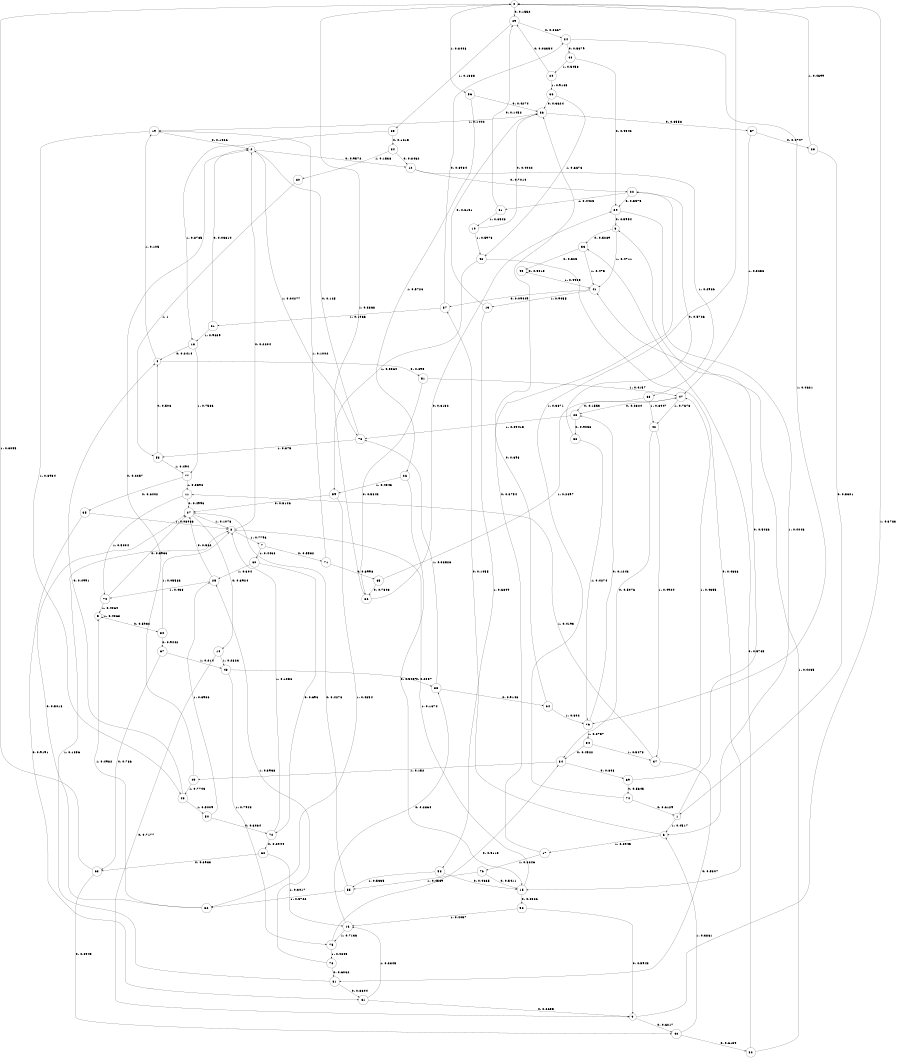 digraph "ch40concat_phase3_L9" {
size = "6,8.5";
ratio = "fill";
node [shape = circle];
node [fontsize = 24];
edge [fontsize = 24];
0 -> 29 [label = "0: 0.1552   "];
0 -> 56 [label = "1: 0.8448   "];
1 -> 3 [label = "0: 0.5483   "];
1 -> 6 [label = "1: 0.4517   "];
2 -> 12 [label = "0: 0.9572   "];
2 -> 78 [label = "1: 0.04277  "];
3 -> 33 [label = "0: 0.5289   "];
3 -> 41 [label = "1: 0.4711   "];
4 -> 51 [label = "0: 0.895    "];
4 -> 19 [label = "1: 0.105    "];
5 -> 30 [label = "0: 0.5932   "];
5 -> 5 [label = "1: 0.4068   "];
6 -> 87 [label = "0: 0.1055   "];
6 -> 17 [label = "1: 0.8945   "];
7 -> 71 [label = "0: 0.5532   "];
7 -> 60 [label = "1: 0.4468   "];
8 -> 2 [label = "0: 0.2204   "];
8 -> 7 [label = "1: 0.7796   "];
9 -> 40 [label = "0: 0.6217   "];
9 -> 0 [label = "1: 0.3783   "];
10 -> 36 [label = "0: 0.4022   "];
10 -> 46 [label = "1: 0.5978   "];
11 -> 27 [label = "0: 0.4996   "];
11 -> 70 [label = "1: 0.5004   "];
12 -> 22 [label = "0: 0.7014   "];
12 -> 68 [label = "1: 0.2986   "];
13 -> 36 [label = "0: 0.3151   "];
13 -> 58 [label = "1: 0.6849   "];
14 -> 9 [label = "0: 0.7177   "];
14 -> 48 [label = "1: 0.2823   "];
15 -> 52 [label = "0: 0.8326   "];
15 -> 8 [label = "1: 0.1674   "];
16 -> 83 [label = "0: 0.2864   "];
16 -> 75 [label = "1: 0.7136   "];
17 -> 36 [label = "0: 0.3754   "];
17 -> 76 [label = "1: 0.6246   "];
18 -> 4 [label = "0: 0.2414   "];
18 -> 77 [label = "1: 0.7586   "];
19 -> 2 [label = "0: 0.1066   "];
19 -> 43 [label = "1: 0.8934   "];
20 -> 29 [label = "0: 0.08354  "];
20 -> 66 [label = "1: 0.9165   "];
21 -> 2 [label = "0: 0.03614  "];
21 -> 18 [label = "1: 0.9639   "];
22 -> 39 [label = "0: 0.5575   "];
22 -> 81 [label = "1: 0.4425   "];
23 -> 1 [label = "0: 0.5301   "];
23 -> 0 [label = "1: 0.4699   "];
24 -> 44 [label = "0: 0.5379   "];
24 -> 79 [label = "1: 0.4621   "];
25 -> 27 [label = "0: 0.562    "];
25 -> 70 [label = "1: 0.438    "];
26 -> 15 [label = "0: 0.5457   "];
26 -> 59 [label = "1: 0.4543   "];
27 -> 14 [label = "0: 0.8924   "];
27 -> 8 [label = "1: 0.1076   "];
28 -> 38 [label = "0: 0.9058   "];
28 -> 78 [label = "1: 0.09415  "];
29 -> 24 [label = "0: 0.8667   "];
29 -> 85 [label = "1: 0.1333   "];
30 -> 67 [label = "0: 0.9442   "];
30 -> 8 [label = "1: 0.05583  "];
31 -> 61 [label = "0: 0.8644   "];
31 -> 8 [label = "1: 0.1356   "];
32 -> 27 [label = "0: 0.5018   "];
32 -> 5 [label = "1: 0.4982   "];
33 -> 45 [label = "0: 0.525    "];
33 -> 41 [label = "1: 0.475    "];
34 -> 69 [label = "0: 0.848    "];
34 -> 49 [label = "1: 0.152    "];
35 -> 61 [label = "0: 0.9191   "];
35 -> 8 [label = "1: 0.08088  "];
36 -> 57 [label = "0: 0.8558   "];
36 -> 19 [label = "1: 0.1442   "];
37 -> 31 [label = "0: 0.5807   "];
37 -> 11 [label = "1: 0.4193   "];
38 -> 22 [label = "0: 0.5726   "];
38 -> 79 [label = "1: 0.4274   "];
39 -> 3 [label = "0: 0.5954   "];
39 -> 6 [label = "1: 0.4046   "];
40 -> 82 [label = "0: 0.6139   "];
40 -> 6 [label = "1: 0.3861   "];
41 -> 87 [label = "0: 0.09449  "];
41 -> 13 [label = "1: 0.9055   "];
42 -> 34 [label = "0: 0.5076   "];
42 -> 37 [label = "1: 0.4924   "];
43 -> 4 [label = "0: 0.4991   "];
43 -> 50 [label = "1: 0.5009   "];
44 -> 39 [label = "0: 0.4542   "];
44 -> 20 [label = "1: 0.5458   "];
45 -> 45 [label = "0: 0.5015   "];
45 -> 41 [label = "1: 0.4985   "];
46 -> 15 [label = "0: 0.4636   "];
46 -> 59 [label = "1: 0.5364   "];
47 -> 28 [label = "0: 0.2324   "];
47 -> 42 [label = "1: 0.7676   "];
48 -> 83 [label = "0: 0.2057   "];
48 -> 75 [label = "1: 0.7943   "];
49 -> 2 [label = "0: 0.2257   "];
49 -> 43 [label = "1: 0.7743   "];
50 -> 72 [label = "0: 0.6064   "];
50 -> 25 [label = "1: 0.3936   "];
51 -> 86 [label = "0: 0.5843   "];
51 -> 47 [label = "1: 0.4157   "];
52 -> 9 [label = "0: 0.5943   "];
52 -> 16 [label = "1: 0.4057   "];
53 -> 4 [label = "0: 0.506    "];
53 -> 77 [label = "1: 0.494    "];
54 -> 34 [label = "0: 0.4522   "];
54 -> 37 [label = "1: 0.5478   "];
55 -> 27 [label = "0: 0.4278   "];
55 -> 32 [label = "1: 0.5722   "];
56 -> 36 [label = "0: 0.4274   "];
56 -> 26 [label = "1: 0.5726   "];
57 -> 23 [label = "0: 0.4747   "];
57 -> 47 [label = "1: 0.5253   "];
58 -> 15 [label = "0: 0.4665   "];
58 -> 55 [label = "1: 0.5335   "];
59 -> 27 [label = "0: 0.5146   "];
59 -> 32 [label = "1: 0.4854   "];
60 -> 72 [label = "0: 0.696    "];
60 -> 25 [label = "1: 0.304    "];
61 -> 9 [label = "0: 0.6655   "];
61 -> 16 [label = "1: 0.3345   "];
62 -> 63 [label = "0: 0.6983   "];
62 -> 16 [label = "1: 0.3017   "];
63 -> 40 [label = "0: 0.6945   "];
63 -> 0 [label = "1: 0.3055   "];
64 -> 22 [label = "0: 0.698    "];
64 -> 79 [label = "1: 0.302    "];
65 -> 86 [label = "0: 0.7303   "];
65 -> 47 [label = "1: 0.2697   "];
66 -> 36 [label = "0: 0.3324   "];
66 -> 46 [label = "1: 0.6676   "];
67 -> 63 [label = "0: 0.786    "];
67 -> 48 [label = "1: 0.214    "];
68 -> 28 [label = "0: 0.1553   "];
68 -> 42 [label = "1: 0.8447   "];
69 -> 74 [label = "0: 0.5645   "];
69 -> 47 [label = "1: 0.4355   "];
70 -> 27 [label = "0: 0.5936   "];
70 -> 5 [label = "1: 0.4064   "];
71 -> 65 [label = "0: 0.8998   "];
71 -> 19 [label = "1: 0.1002   "];
72 -> 62 [label = "0: 0.8944   "];
72 -> 8 [label = "1: 0.1056   "];
73 -> 31 [label = "0: 0.6062   "];
73 -> 25 [label = "1: 0.3938   "];
74 -> 1 [label = "0: 0.6129   "];
74 -> 0 [label = "1: 0.3871   "];
75 -> 34 [label = "0: 0.5115   "];
75 -> 73 [label = "1: 0.4885   "];
76 -> 15 [label = "0: 0.5411   "];
76 -> 55 [label = "1: 0.4589   "];
77 -> 35 [label = "0: 0.6402   "];
77 -> 11 [label = "1: 0.3598   "];
78 -> 2 [label = "0: 0.125    "];
78 -> 53 [label = "1: 0.875    "];
79 -> 28 [label = "0: 0.1243   "];
79 -> 54 [label = "1: 0.8757   "];
80 -> 53 [label = "1: 1        "];
81 -> 29 [label = "0: 0.1452   "];
81 -> 10 [label = "1: 0.8548   "];
82 -> 33 [label = "0: 0.5765   "];
82 -> 41 [label = "1: 0.4235   "];
83 -> 64 [label = "0: 0.9148   "];
83 -> 78 [label = "1: 0.08523  "];
84 -> 12 [label = "0: 0.8462   "];
84 -> 80 [label = "1: 0.1538   "];
85 -> 84 [label = "0: 0.1215   "];
85 -> 18 [label = "1: 0.8785   "];
86 -> 39 [label = "0: 0.6132   "];
86 -> 0 [label = "1: 0.3868   "];
87 -> 24 [label = "0: 0.8934   "];
87 -> 21 [label = "1: 0.1066   "];
}